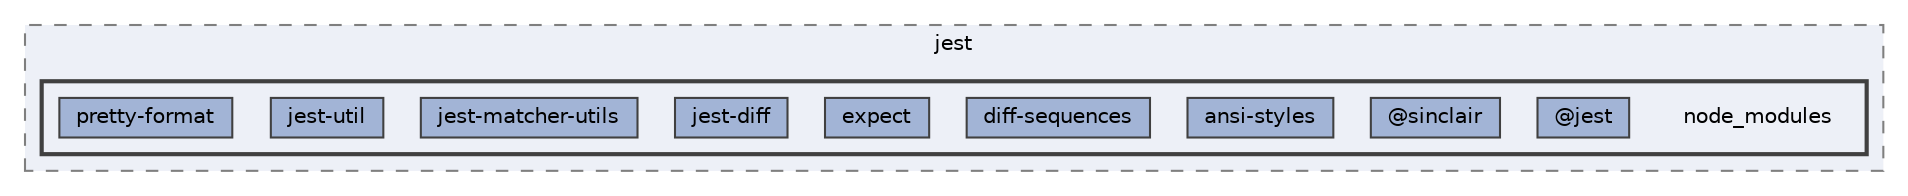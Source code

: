 digraph "pkiclassroomrescheduler/src/main/frontend/node_modules/@types/jest/node_modules"
{
 // LATEX_PDF_SIZE
  bgcolor="transparent";
  edge [fontname=Helvetica,fontsize=10,labelfontname=Helvetica,labelfontsize=10];
  node [fontname=Helvetica,fontsize=10,shape=box,height=0.2,width=0.4];
  compound=true
  subgraph clusterdir_fc1315c228bfee9dfb2dc92c49cf18ee {
    graph [ bgcolor="#edf0f7", pencolor="grey50", label="jest", fontname=Helvetica,fontsize=10 style="filled,dashed", URL="dir_fc1315c228bfee9dfb2dc92c49cf18ee.html",tooltip=""]
  subgraph clusterdir_93fc4b3f44d2035c415e0681f4c5a264 {
    graph [ bgcolor="#edf0f7", pencolor="grey25", label="", fontname=Helvetica,fontsize=10 style="filled,bold", URL="dir_93fc4b3f44d2035c415e0681f4c5a264.html",tooltip=""]
    dir_93fc4b3f44d2035c415e0681f4c5a264 [shape=plaintext, label="node_modules"];
  dir_09e8e1727fcfdd0b129ee52f84e91d54 [label="@jest", fillcolor="#a2b4d6", color="grey25", style="filled", URL="dir_09e8e1727fcfdd0b129ee52f84e91d54.html",tooltip=""];
  dir_527b7b8fd4b116a52fb2e8c0afc4ed5a [label="@sinclair", fillcolor="#a2b4d6", color="grey25", style="filled", URL="dir_527b7b8fd4b116a52fb2e8c0afc4ed5a.html",tooltip=""];
  dir_4d0029602afe49c447fe49518f328f1b [label="ansi-styles", fillcolor="#a2b4d6", color="grey25", style="filled", URL="dir_4d0029602afe49c447fe49518f328f1b.html",tooltip=""];
  dir_16018541fb9dc852a301aba10b6b1daf [label="diff-sequences", fillcolor="#a2b4d6", color="grey25", style="filled", URL="dir_16018541fb9dc852a301aba10b6b1daf.html",tooltip=""];
  dir_309e4026750e50f62b0f65b218bdf99a [label="expect", fillcolor="#a2b4d6", color="grey25", style="filled", URL="dir_309e4026750e50f62b0f65b218bdf99a.html",tooltip=""];
  dir_dc5aa99f46e0103d74e752152936b257 [label="jest-diff", fillcolor="#a2b4d6", color="grey25", style="filled", URL="dir_dc5aa99f46e0103d74e752152936b257.html",tooltip=""];
  dir_5b2853f6913787b0e57bc6b119eafbb0 [label="jest-matcher-utils", fillcolor="#a2b4d6", color="grey25", style="filled", URL="dir_5b2853f6913787b0e57bc6b119eafbb0.html",tooltip=""];
  dir_071c67a3b5282db1665773717951a8e7 [label="jest-util", fillcolor="#a2b4d6", color="grey25", style="filled", URL="dir_071c67a3b5282db1665773717951a8e7.html",tooltip=""];
  dir_7a1a342f1184450ec1aa768b660f2edc [label="pretty-format", fillcolor="#a2b4d6", color="grey25", style="filled", URL="dir_7a1a342f1184450ec1aa768b660f2edc.html",tooltip=""];
  }
  }
}
